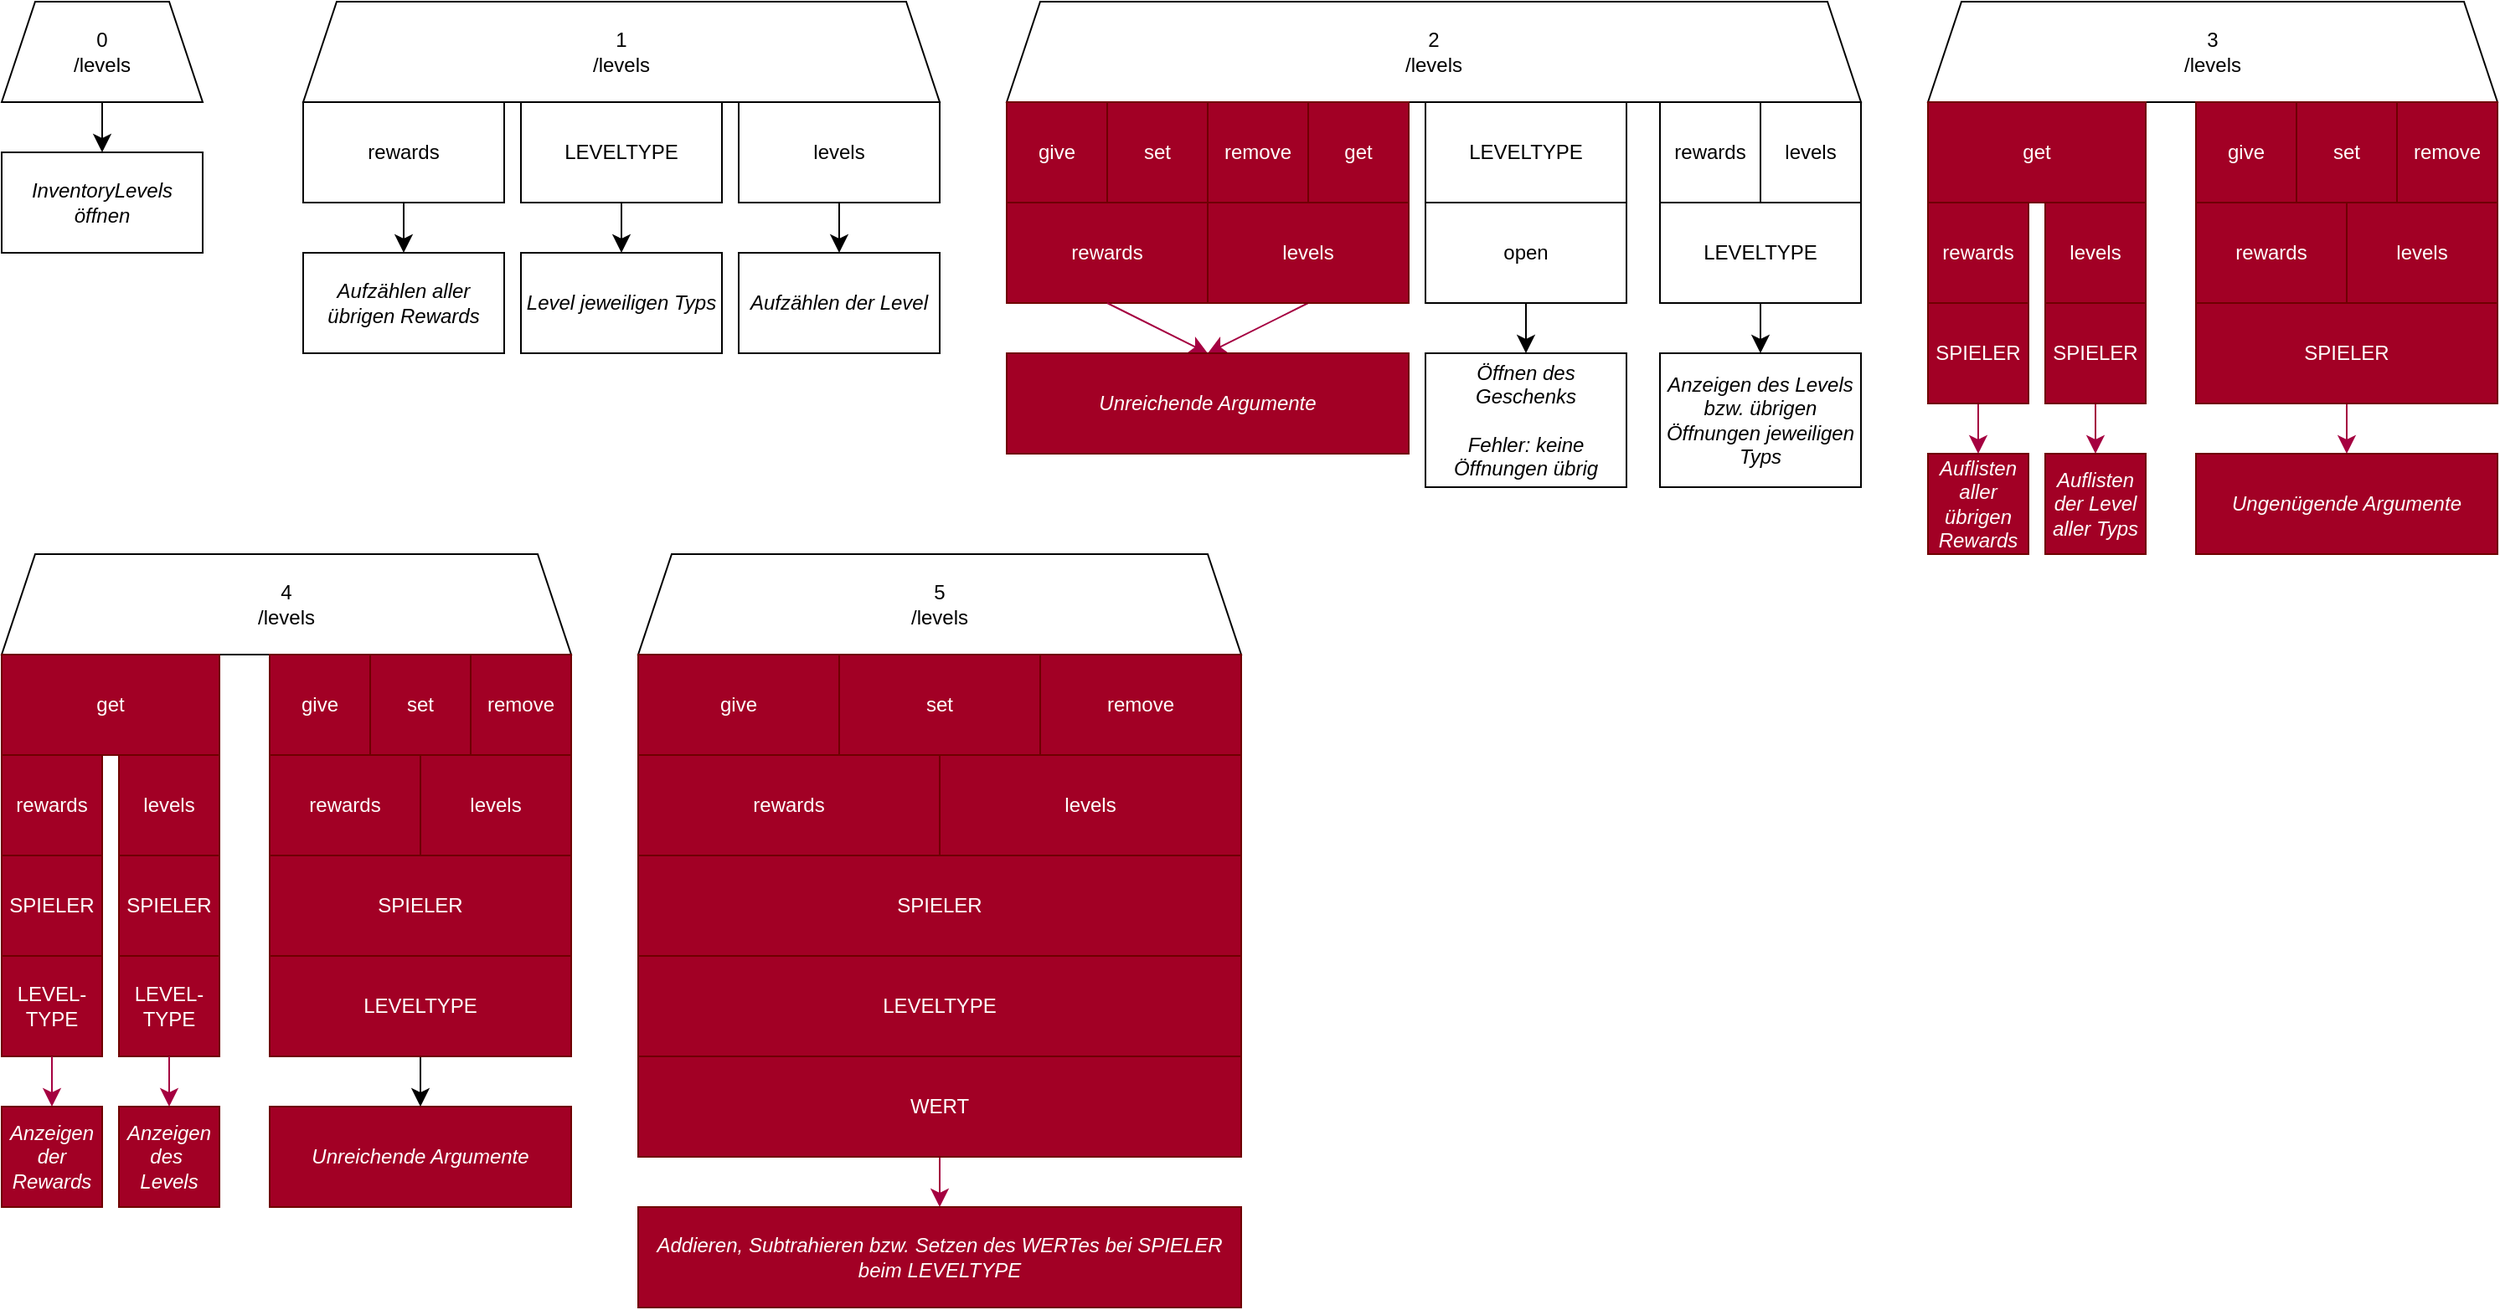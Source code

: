<mxfile version="24.7.8">
  <diagram name="Seite-1" id="RHRnN0LDFux6KRMAhXj8">
    <mxGraphModel dx="1585" dy="1112" grid="1" gridSize="10" guides="1" tooltips="1" connect="1" arrows="1" fold="1" page="0" pageScale="1" pageWidth="827" pageHeight="1169" math="0" shadow="0">
      <root>
        <mxCell id="0" />
        <mxCell id="1" parent="0" />
        <mxCell id="9y4WC29m12KsgQDmxDdr-26" style="edgeStyle=none;curved=1;rounded=0;orthogonalLoop=1;jettySize=auto;html=1;exitX=0.5;exitY=1;exitDx=0;exitDy=0;entryX=0.5;entryY=0;entryDx=0;entryDy=0;fontSize=12;startSize=8;endSize=8;" parent="1" source="9y4WC29m12KsgQDmxDdr-7" target="9y4WC29m12KsgQDmxDdr-14" edge="1">
          <mxGeometry relative="1" as="geometry" />
        </mxCell>
        <mxCell id="9y4WC29m12KsgQDmxDdr-7" value="0&lt;div&gt;/levels&lt;/div&gt;" style="shape=trapezoid;perimeter=trapezoidPerimeter;whiteSpace=wrap;html=1;fixedSize=1;" parent="1" vertex="1">
          <mxGeometry x="-40" y="-330" width="120" height="60" as="geometry" />
        </mxCell>
        <mxCell id="9y4WC29m12KsgQDmxDdr-8" value="1&lt;div&gt;/levels&lt;/div&gt;" style="shape=trapezoid;perimeter=trapezoidPerimeter;whiteSpace=wrap;html=1;fixedSize=1;" parent="1" vertex="1">
          <mxGeometry x="140" y="-330" width="380" height="60" as="geometry" />
        </mxCell>
        <mxCell id="9y4WC29m12KsgQDmxDdr-27" style="edgeStyle=none;curved=1;rounded=0;orthogonalLoop=1;jettySize=auto;html=1;exitX=0.5;exitY=1;exitDx=0;exitDy=0;entryX=0.5;entryY=0;entryDx=0;entryDy=0;fontSize=12;startSize=8;endSize=8;" parent="1" source="9y4WC29m12KsgQDmxDdr-11" target="9y4WC29m12KsgQDmxDdr-16" edge="1">
          <mxGeometry relative="1" as="geometry" />
        </mxCell>
        <mxCell id="9y4WC29m12KsgQDmxDdr-11" value="rewards" style="rounded=0;whiteSpace=wrap;html=1;" parent="1" vertex="1">
          <mxGeometry x="140" y="-270" width="120" height="60" as="geometry" />
        </mxCell>
        <mxCell id="9y4WC29m12KsgQDmxDdr-28" style="edgeStyle=none;curved=1;rounded=0;orthogonalLoop=1;jettySize=auto;html=1;exitX=0.5;exitY=1;exitDx=0;exitDy=0;entryX=0.5;entryY=0;entryDx=0;entryDy=0;fontSize=12;startSize=8;endSize=8;" parent="1" source="9y4WC29m12KsgQDmxDdr-13" target="9y4WC29m12KsgQDmxDdr-17" edge="1">
          <mxGeometry relative="1" as="geometry" />
        </mxCell>
        <mxCell id="9y4WC29m12KsgQDmxDdr-13" value="LEVELTYPE" style="rounded=0;whiteSpace=wrap;html=1;" parent="1" vertex="1">
          <mxGeometry x="270" y="-270" width="120" height="60" as="geometry" />
        </mxCell>
        <mxCell id="9y4WC29m12KsgQDmxDdr-14" value="&lt;i&gt;InventoryLevels öffnen&lt;/i&gt;" style="rounded=0;whiteSpace=wrap;html=1;" parent="1" vertex="1">
          <mxGeometry x="-40" y="-240" width="120" height="60" as="geometry" />
        </mxCell>
        <mxCell id="9y4WC29m12KsgQDmxDdr-29" style="edgeStyle=none;curved=1;rounded=0;orthogonalLoop=1;jettySize=auto;html=1;exitX=0.5;exitY=1;exitDx=0;exitDy=0;entryX=0.5;entryY=0;entryDx=0;entryDy=0;fontSize=12;startSize=8;endSize=8;" parent="1" source="9y4WC29m12KsgQDmxDdr-15" target="9y4WC29m12KsgQDmxDdr-18" edge="1">
          <mxGeometry relative="1" as="geometry" />
        </mxCell>
        <mxCell id="9y4WC29m12KsgQDmxDdr-15" value="levels" style="rounded=0;whiteSpace=wrap;html=1;" parent="1" vertex="1">
          <mxGeometry x="400" y="-270" width="120" height="60" as="geometry" />
        </mxCell>
        <mxCell id="9y4WC29m12KsgQDmxDdr-16" value="&lt;i&gt;Aufzählen aller übrigen Rewards&lt;/i&gt;" style="rounded=0;whiteSpace=wrap;html=1;" parent="1" vertex="1">
          <mxGeometry x="140" y="-180" width="120" height="60" as="geometry" />
        </mxCell>
        <mxCell id="9y4WC29m12KsgQDmxDdr-17" value="&lt;i&gt;Level jeweiligen Typs&lt;/i&gt;" style="rounded=0;whiteSpace=wrap;html=1;" parent="1" vertex="1">
          <mxGeometry x="270" y="-180" width="120" height="60" as="geometry" />
        </mxCell>
        <mxCell id="9y4WC29m12KsgQDmxDdr-18" value="&lt;i&gt;Aufzählen der Level&lt;/i&gt;" style="rounded=0;whiteSpace=wrap;html=1;" parent="1" vertex="1">
          <mxGeometry x="400" y="-180" width="120" height="60" as="geometry" />
        </mxCell>
        <mxCell id="9y4WC29m12KsgQDmxDdr-19" value="&lt;div&gt;2&lt;/div&gt;&lt;div&gt;/levels&lt;/div&gt;" style="shape=trapezoid;perimeter=trapezoidPerimeter;whiteSpace=wrap;html=1;fixedSize=1;" parent="1" vertex="1">
          <mxGeometry x="560" y="-330" width="510" height="60" as="geometry" />
        </mxCell>
        <mxCell id="9y4WC29m12KsgQDmxDdr-20" value="give" style="rounded=0;whiteSpace=wrap;html=1;fillColor=#a20025;fontColor=#ffffff;strokeColor=#6F0000;" parent="1" vertex="1">
          <mxGeometry x="560" y="-270" width="60" height="60" as="geometry" />
        </mxCell>
        <mxCell id="9y4WC29m12KsgQDmxDdr-33" value="set" style="rounded=0;whiteSpace=wrap;html=1;fillColor=#a20025;fontColor=#ffffff;strokeColor=#6F0000;" parent="1" vertex="1">
          <mxGeometry x="620" y="-270" width="60" height="60" as="geometry" />
        </mxCell>
        <mxCell id="9y4WC29m12KsgQDmxDdr-34" value="remove" style="rounded=0;whiteSpace=wrap;html=1;fillColor=#a20025;fontColor=#ffffff;strokeColor=#6F0000;" parent="1" vertex="1">
          <mxGeometry x="680" y="-270" width="60" height="60" as="geometry" />
        </mxCell>
        <mxCell id="9y4WC29m12KsgQDmxDdr-35" value="get" style="rounded=0;whiteSpace=wrap;html=1;fillColor=#a20025;fontColor=#ffffff;strokeColor=#6F0000;" parent="1" vertex="1">
          <mxGeometry x="740" y="-270" width="60" height="60" as="geometry" />
        </mxCell>
        <mxCell id="9y4WC29m12KsgQDmxDdr-51" value="LEVELTYPE" style="rounded=0;whiteSpace=wrap;html=1;" parent="1" vertex="1">
          <mxGeometry x="810" y="-270" width="120" height="60" as="geometry" />
        </mxCell>
        <mxCell id="9y4WC29m12KsgQDmxDdr-53" value="&lt;div&gt;rewards&lt;/div&gt;" style="rounded=0;whiteSpace=wrap;html=1;fillColor=#a20025;fontColor=#ffffff;strokeColor=#6F0000;" parent="1" vertex="1">
          <mxGeometry x="560" y="-210" width="120" height="60" as="geometry" />
        </mxCell>
        <mxCell id="9y4WC29m12KsgQDmxDdr-57" style="edgeStyle=none;curved=1;rounded=0;orthogonalLoop=1;jettySize=auto;html=1;exitX=0.5;exitY=1;exitDx=0;exitDy=0;entryX=0.5;entryY=0;entryDx=0;entryDy=0;fontSize=12;startSize=8;endSize=8;fillColor=#d80073;strokeColor=#A50040;" parent="1" source="9y4WC29m12KsgQDmxDdr-54" target="9y4WC29m12KsgQDmxDdr-56" edge="1">
          <mxGeometry relative="1" as="geometry" />
        </mxCell>
        <mxCell id="9y4WC29m12KsgQDmxDdr-54" value="&lt;div&gt;levels&lt;/div&gt;" style="rounded=0;whiteSpace=wrap;html=1;fillColor=#a20025;fontColor=#ffffff;strokeColor=#6F0000;" parent="1" vertex="1">
          <mxGeometry x="680" y="-210" width="120" height="60" as="geometry" />
        </mxCell>
        <mxCell id="9y4WC29m12KsgQDmxDdr-55" style="edgeStyle=none;curved=1;rounded=0;orthogonalLoop=1;jettySize=auto;html=1;exitX=0.5;exitY=1;exitDx=0;exitDy=0;entryX=0.5;entryY=0;entryDx=0;entryDy=0;fontSize=12;startSize=8;endSize=8;fillColor=#d80073;strokeColor=#A50040;" parent="1" target="9y4WC29m12KsgQDmxDdr-56" edge="1">
          <mxGeometry relative="1" as="geometry">
            <mxPoint x="620" y="-150" as="sourcePoint" />
          </mxGeometry>
        </mxCell>
        <mxCell id="9y4WC29m12KsgQDmxDdr-56" value="&lt;i&gt;Unreichende Argumente&lt;/i&gt;" style="rounded=0;whiteSpace=wrap;html=1;fillColor=#a20025;fontColor=#ffffff;strokeColor=#6F0000;" parent="1" vertex="1">
          <mxGeometry x="560" y="-120" width="240" height="60" as="geometry" />
        </mxCell>
        <mxCell id="9y4WC29m12KsgQDmxDdr-60" style="edgeStyle=none;curved=1;rounded=0;orthogonalLoop=1;jettySize=auto;html=1;exitX=0.5;exitY=1;exitDx=0;exitDy=0;entryX=0.5;entryY=0;entryDx=0;entryDy=0;fontSize=12;startSize=8;endSize=8;" parent="1" source="9y4WC29m12KsgQDmxDdr-58" target="9y4WC29m12KsgQDmxDdr-59" edge="1">
          <mxGeometry relative="1" as="geometry" />
        </mxCell>
        <mxCell id="9y4WC29m12KsgQDmxDdr-58" value="open" style="rounded=0;whiteSpace=wrap;html=1;" parent="1" vertex="1">
          <mxGeometry x="810" y="-210" width="120" height="60" as="geometry" />
        </mxCell>
        <mxCell id="9y4WC29m12KsgQDmxDdr-59" value="&lt;i&gt;Öffnen des Geschenks&lt;br&gt;&lt;br&gt;Fehler: keine Öffnungen übrig&lt;/i&gt;" style="rounded=0;whiteSpace=wrap;html=1;" parent="1" vertex="1">
          <mxGeometry x="810" y="-120" width="120" height="80" as="geometry" />
        </mxCell>
        <mxCell id="9y4WC29m12KsgQDmxDdr-61" value="&lt;div&gt;3&lt;/div&gt;&lt;div&gt;/levels&lt;/div&gt;" style="shape=trapezoid;perimeter=trapezoidPerimeter;whiteSpace=wrap;html=1;fixedSize=1;" parent="1" vertex="1">
          <mxGeometry x="1110" y="-330" width="340" height="60" as="geometry" />
        </mxCell>
        <mxCell id="9y4WC29m12KsgQDmxDdr-67" value="&lt;div&gt;rewards&lt;/div&gt;" style="rounded=0;whiteSpace=wrap;html=1;fillColor=#a20025;fontColor=#ffffff;strokeColor=#6F0000;" parent="1" vertex="1">
          <mxGeometry x="1110" y="-210" width="60" height="60" as="geometry" />
        </mxCell>
        <mxCell id="9y4WC29m12KsgQDmxDdr-69" value="&lt;div&gt;levels&lt;/div&gt;" style="rounded=0;whiteSpace=wrap;html=1;fillColor=#a20025;fontColor=#ffffff;strokeColor=#6F0000;" parent="1" vertex="1">
          <mxGeometry x="1180" y="-210" width="60" height="60" as="geometry" />
        </mxCell>
        <mxCell id="9y4WC29m12KsgQDmxDdr-87" style="edgeStyle=none;curved=1;rounded=0;orthogonalLoop=1;jettySize=auto;html=1;exitX=0.5;exitY=1;exitDx=0;exitDy=0;entryX=0.5;entryY=0;entryDx=0;entryDy=0;fontSize=12;startSize=8;endSize=8;fillColor=#d80073;strokeColor=#A50040;" parent="1" source="9y4WC29m12KsgQDmxDdr-75" target="9y4WC29m12KsgQDmxDdr-84" edge="1">
          <mxGeometry relative="1" as="geometry" />
        </mxCell>
        <mxCell id="9y4WC29m12KsgQDmxDdr-75" value="&lt;div&gt;SPIELER&lt;/div&gt;" style="rounded=0;whiteSpace=wrap;html=1;fillColor=#a20025;fontColor=#ffffff;strokeColor=#6F0000;" parent="1" vertex="1">
          <mxGeometry x="1110" y="-150" width="60" height="60" as="geometry" />
        </mxCell>
        <mxCell id="9y4WC29m12KsgQDmxDdr-92" style="edgeStyle=none;curved=1;rounded=0;orthogonalLoop=1;jettySize=auto;html=1;exitX=0.5;exitY=1;exitDx=0;exitDy=0;entryX=0.5;entryY=0;entryDx=0;entryDy=0;fontSize=12;startSize=8;endSize=8;fillColor=#d80073;strokeColor=#A50040;" parent="1" source="9y4WC29m12KsgQDmxDdr-79" target="9y4WC29m12KsgQDmxDdr-91" edge="1">
          <mxGeometry relative="1" as="geometry" />
        </mxCell>
        <mxCell id="9y4WC29m12KsgQDmxDdr-79" value="&lt;div&gt;SPIELER&lt;/div&gt;" style="rounded=0;whiteSpace=wrap;html=1;fillColor=#a20025;fontColor=#ffffff;strokeColor=#6F0000;" parent="1" vertex="1">
          <mxGeometry x="1270" y="-150" width="180" height="60" as="geometry" />
        </mxCell>
        <mxCell id="9y4WC29m12KsgQDmxDdr-80" value="give" style="rounded=0;whiteSpace=wrap;html=1;fillColor=#a20025;fontColor=#ffffff;strokeColor=#6F0000;" parent="1" vertex="1">
          <mxGeometry x="1270" y="-270" width="60" height="60" as="geometry" />
        </mxCell>
        <mxCell id="9y4WC29m12KsgQDmxDdr-81" value="set" style="rounded=0;whiteSpace=wrap;html=1;fillColor=#a20025;fontColor=#ffffff;strokeColor=#6F0000;" parent="1" vertex="1">
          <mxGeometry x="1330" y="-270" width="60" height="60" as="geometry" />
        </mxCell>
        <mxCell id="9y4WC29m12KsgQDmxDdr-82" value="remove" style="rounded=0;whiteSpace=wrap;html=1;fillColor=#a20025;fontColor=#ffffff;strokeColor=#6F0000;" parent="1" vertex="1">
          <mxGeometry x="1390" y="-270" width="60" height="60" as="geometry" />
        </mxCell>
        <mxCell id="9y4WC29m12KsgQDmxDdr-83" value="get" style="rounded=0;whiteSpace=wrap;html=1;fillColor=#a20025;fontColor=#ffffff;strokeColor=#6F0000;" parent="1" vertex="1">
          <mxGeometry x="1110" y="-270" width="130" height="60" as="geometry" />
        </mxCell>
        <mxCell id="9y4WC29m12KsgQDmxDdr-84" value="&lt;i&gt;Auflisten aller übrigen Rewards&lt;/i&gt;" style="rounded=0;whiteSpace=wrap;html=1;fillColor=#a20025;fontColor=#ffffff;strokeColor=#6F0000;" parent="1" vertex="1">
          <mxGeometry x="1110" y="-60" width="60" height="60" as="geometry" />
        </mxCell>
        <mxCell id="9y4WC29m12KsgQDmxDdr-85" value="&lt;i&gt;Auflisten der Level aller Typs&lt;/i&gt;" style="rounded=0;whiteSpace=wrap;html=1;fillColor=#a20025;fontColor=#ffffff;strokeColor=#6F0000;" parent="1" vertex="1">
          <mxGeometry x="1180" y="-60" width="60" height="60" as="geometry" />
        </mxCell>
        <mxCell id="9y4WC29m12KsgQDmxDdr-88" style="edgeStyle=none;curved=1;rounded=0;orthogonalLoop=1;jettySize=auto;html=1;exitX=0.5;exitY=1;exitDx=0;exitDy=0;entryX=0.5;entryY=0;entryDx=0;entryDy=0;fontSize=12;startSize=8;endSize=8;fillColor=#d80073;strokeColor=#A50040;" parent="1" source="9y4WC29m12KsgQDmxDdr-86" target="9y4WC29m12KsgQDmxDdr-85" edge="1">
          <mxGeometry relative="1" as="geometry" />
        </mxCell>
        <mxCell id="9y4WC29m12KsgQDmxDdr-86" value="&lt;div&gt;SPIELER&lt;/div&gt;" style="rounded=0;whiteSpace=wrap;html=1;fillColor=#a20025;fontColor=#ffffff;strokeColor=#6F0000;" parent="1" vertex="1">
          <mxGeometry x="1180" y="-150" width="60" height="60" as="geometry" />
        </mxCell>
        <mxCell id="9y4WC29m12KsgQDmxDdr-89" value="&lt;div&gt;rewards&lt;/div&gt;" style="rounded=0;whiteSpace=wrap;html=1;fillColor=#a20025;fontColor=#ffffff;strokeColor=#6F0000;" parent="1" vertex="1">
          <mxGeometry x="1270" y="-210" width="90" height="60" as="geometry" />
        </mxCell>
        <mxCell id="9y4WC29m12KsgQDmxDdr-90" value="&lt;div&gt;levels&lt;/div&gt;" style="rounded=0;whiteSpace=wrap;html=1;fillColor=#a20025;fontColor=#ffffff;strokeColor=#6F0000;" parent="1" vertex="1">
          <mxGeometry x="1360" y="-210" width="90" height="60" as="geometry" />
        </mxCell>
        <mxCell id="9y4WC29m12KsgQDmxDdr-91" value="&lt;i&gt;Ungenügende Argumente&lt;/i&gt;" style="rounded=0;whiteSpace=wrap;html=1;fillColor=#a20025;fontColor=#ffffff;strokeColor=#6F0000;" parent="1" vertex="1">
          <mxGeometry x="1270" y="-60" width="180" height="60" as="geometry" />
        </mxCell>
        <mxCell id="9y4WC29m12KsgQDmxDdr-93" value="&lt;div&gt;4&lt;/div&gt;&lt;div&gt;/levels&lt;/div&gt;" style="shape=trapezoid;perimeter=trapezoidPerimeter;whiteSpace=wrap;html=1;fixedSize=1;" parent="1" vertex="1">
          <mxGeometry x="-40" width="340" height="60" as="geometry" />
        </mxCell>
        <mxCell id="9y4WC29m12KsgQDmxDdr-94" value="&lt;div&gt;rewards&lt;/div&gt;" style="rounded=0;whiteSpace=wrap;html=1;fillColor=#a20025;fontColor=#ffffff;strokeColor=#6F0000;" parent="1" vertex="1">
          <mxGeometry x="-40" y="120" width="60" height="60" as="geometry" />
        </mxCell>
        <mxCell id="9y4WC29m12KsgQDmxDdr-95" value="&lt;div&gt;levels&lt;/div&gt;" style="rounded=0;whiteSpace=wrap;html=1;fillColor=#a20025;fontColor=#ffffff;strokeColor=#6F0000;" parent="1" vertex="1">
          <mxGeometry x="30" y="120" width="60" height="60" as="geometry" />
        </mxCell>
        <mxCell id="9y4WC29m12KsgQDmxDdr-97" value="&lt;div&gt;SPIELER&lt;/div&gt;" style="rounded=0;whiteSpace=wrap;html=1;fillColor=#a20025;fontColor=#ffffff;strokeColor=#6F0000;" parent="1" vertex="1">
          <mxGeometry x="-40" y="180" width="60" height="60" as="geometry" />
        </mxCell>
        <mxCell id="9y4WC29m12KsgQDmxDdr-99" value="&lt;div&gt;SPIELER&lt;/div&gt;" style="rounded=0;whiteSpace=wrap;html=1;fillColor=#a20025;fontColor=#ffffff;strokeColor=#6F0000;" parent="1" vertex="1">
          <mxGeometry x="120" y="180" width="180" height="60" as="geometry" />
        </mxCell>
        <mxCell id="9y4WC29m12KsgQDmxDdr-100" value="give" style="rounded=0;whiteSpace=wrap;html=1;fillColor=#a20025;fontColor=#ffffff;strokeColor=#6F0000;" parent="1" vertex="1">
          <mxGeometry x="120" y="60" width="60" height="60" as="geometry" />
        </mxCell>
        <mxCell id="9y4WC29m12KsgQDmxDdr-101" value="set" style="rounded=0;whiteSpace=wrap;html=1;fillColor=#a20025;fontColor=#ffffff;strokeColor=#6F0000;" parent="1" vertex="1">
          <mxGeometry x="180" y="60" width="60" height="60" as="geometry" />
        </mxCell>
        <mxCell id="9y4WC29m12KsgQDmxDdr-102" value="remove" style="rounded=0;whiteSpace=wrap;html=1;fillColor=#a20025;fontColor=#ffffff;strokeColor=#6F0000;" parent="1" vertex="1">
          <mxGeometry x="240" y="60" width="60" height="60" as="geometry" />
        </mxCell>
        <mxCell id="9y4WC29m12KsgQDmxDdr-103" value="get" style="rounded=0;whiteSpace=wrap;html=1;fillColor=#a20025;fontColor=#ffffff;strokeColor=#6F0000;" parent="1" vertex="1">
          <mxGeometry x="-40" y="60" width="130" height="60" as="geometry" />
        </mxCell>
        <mxCell id="9y4WC29m12KsgQDmxDdr-107" value="&lt;div&gt;SPIELER&lt;/div&gt;" style="rounded=0;whiteSpace=wrap;html=1;fillColor=#a20025;fontColor=#ffffff;strokeColor=#6F0000;" parent="1" vertex="1">
          <mxGeometry x="30" y="180" width="60" height="60" as="geometry" />
        </mxCell>
        <mxCell id="9y4WC29m12KsgQDmxDdr-108" value="&lt;div&gt;rewards&lt;/div&gt;" style="rounded=0;whiteSpace=wrap;html=1;fillColor=#a20025;fontColor=#ffffff;strokeColor=#6F0000;" parent="1" vertex="1">
          <mxGeometry x="120" y="120" width="90" height="60" as="geometry" />
        </mxCell>
        <mxCell id="9y4WC29m12KsgQDmxDdr-109" value="&lt;div&gt;levels&lt;/div&gt;" style="rounded=0;whiteSpace=wrap;html=1;fillColor=#a20025;fontColor=#ffffff;strokeColor=#6F0000;" parent="1" vertex="1">
          <mxGeometry x="210" y="120" width="90" height="60" as="geometry" />
        </mxCell>
        <mxCell id="9y4WC29m12KsgQDmxDdr-111" value="&lt;div&gt;LEVEL-&lt;/div&gt;&lt;div&gt;TYPE&lt;/div&gt;" style="rounded=0;whiteSpace=wrap;html=1;fillColor=#a20025;fontColor=#ffffff;strokeColor=#6F0000;" parent="1" vertex="1">
          <mxGeometry x="-40" y="240" width="60" height="60" as="geometry" />
        </mxCell>
        <mxCell id="9y4WC29m12KsgQDmxDdr-112" value="&lt;div&gt;LEVEL-&lt;/div&gt;&lt;div&gt;TYPE&lt;/div&gt;" style="rounded=0;whiteSpace=wrap;html=1;fillColor=#a20025;fontColor=#ffffff;strokeColor=#6F0000;" parent="1" vertex="1">
          <mxGeometry x="30" y="240" width="60" height="60" as="geometry" />
        </mxCell>
        <mxCell id="9y4WC29m12KsgQDmxDdr-113" style="edgeStyle=none;curved=1;rounded=0;orthogonalLoop=1;jettySize=auto;html=1;exitX=0.5;exitY=1;exitDx=0;exitDy=0;entryX=0.5;entryY=0;entryDx=0;entryDy=0;fontSize=12;startSize=8;endSize=8;fillColor=#d80073;strokeColor=#A50040;" parent="1" target="9y4WC29m12KsgQDmxDdr-114" edge="1">
          <mxGeometry relative="1" as="geometry">
            <mxPoint x="-10" y="300" as="sourcePoint" />
          </mxGeometry>
        </mxCell>
        <mxCell id="9y4WC29m12KsgQDmxDdr-114" value="&lt;i&gt;Anzeigen der Rewards&lt;/i&gt;" style="rounded=0;whiteSpace=wrap;html=1;fillColor=#a20025;fontColor=#ffffff;strokeColor=#6F0000;" parent="1" vertex="1">
          <mxGeometry x="-40" y="330" width="60" height="60" as="geometry" />
        </mxCell>
        <mxCell id="9y4WC29m12KsgQDmxDdr-115" value="&lt;i&gt;Anzeigen des&amp;nbsp;&lt;/i&gt;&lt;div&gt;&lt;i&gt;Levels&lt;/i&gt;&lt;/div&gt;" style="rounded=0;whiteSpace=wrap;html=1;fillColor=#a20025;fontColor=#ffffff;strokeColor=#6F0000;" parent="1" vertex="1">
          <mxGeometry x="30" y="330" width="60" height="60" as="geometry" />
        </mxCell>
        <mxCell id="9y4WC29m12KsgQDmxDdr-116" style="edgeStyle=none;curved=1;rounded=0;orthogonalLoop=1;jettySize=auto;html=1;exitX=0.5;exitY=1;exitDx=0;exitDy=0;entryX=0.5;entryY=0;entryDx=0;entryDy=0;fontSize=12;startSize=8;endSize=8;fillColor=#d80073;strokeColor=#A50040;" parent="1" target="9y4WC29m12KsgQDmxDdr-115" edge="1">
          <mxGeometry relative="1" as="geometry">
            <mxPoint x="60" y="300" as="sourcePoint" />
          </mxGeometry>
        </mxCell>
        <mxCell id="Jd8dW-IdRmV-ERQ0-P9H-7" style="edgeStyle=none;curved=1;rounded=0;orthogonalLoop=1;jettySize=auto;html=1;exitX=0.5;exitY=1;exitDx=0;exitDy=0;entryX=0.5;entryY=0;entryDx=0;entryDy=0;fontSize=12;startSize=8;endSize=8;" edge="1" parent="1" source="9y4WC29m12KsgQDmxDdr-117" target="Jd8dW-IdRmV-ERQ0-P9H-6">
          <mxGeometry relative="1" as="geometry" />
        </mxCell>
        <mxCell id="9y4WC29m12KsgQDmxDdr-117" value="&lt;div&gt;LEVELTYPE&lt;/div&gt;" style="rounded=0;whiteSpace=wrap;html=1;fillColor=#a20025;fontColor=#ffffff;strokeColor=#6F0000;" parent="1" vertex="1">
          <mxGeometry x="120" y="240" width="180" height="60" as="geometry" />
        </mxCell>
        <mxCell id="9y4WC29m12KsgQDmxDdr-118" style="edgeStyle=none;curved=1;rounded=0;orthogonalLoop=1;jettySize=auto;html=1;exitX=0.5;exitY=1;exitDx=0;exitDy=0;entryX=0.5;entryY=0;entryDx=0;entryDy=0;fontSize=12;startSize=8;endSize=8;fillColor=#d80073;strokeColor=#A50040;" parent="1" target="9y4WC29m12KsgQDmxDdr-119" edge="1">
          <mxGeometry relative="1" as="geometry">
            <mxPoint x="520" y="360" as="sourcePoint" />
          </mxGeometry>
        </mxCell>
        <mxCell id="9y4WC29m12KsgQDmxDdr-119" value="&lt;i&gt;Addieren, Subtrahieren bzw. Setzen des WERTes bei SPIELER beim LEVELTYPE&lt;/i&gt;" style="rounded=0;whiteSpace=wrap;html=1;fillColor=#a20025;fontColor=#ffffff;strokeColor=#6F0000;" parent="1" vertex="1">
          <mxGeometry x="340" y="390" width="360" height="60" as="geometry" />
        </mxCell>
        <mxCell id="9y4WC29m12KsgQDmxDdr-120" value="&lt;div&gt;5&lt;/div&gt;&lt;div&gt;/levels&lt;/div&gt;" style="shape=trapezoid;perimeter=trapezoidPerimeter;whiteSpace=wrap;html=1;fixedSize=1;" parent="1" vertex="1">
          <mxGeometry x="340" width="360" height="60" as="geometry" />
        </mxCell>
        <mxCell id="9y4WC29m12KsgQDmxDdr-124" value="&lt;div&gt;SPIELER&lt;/div&gt;" style="rounded=0;whiteSpace=wrap;html=1;fillColor=#a20025;fontColor=#ffffff;strokeColor=#6F0000;" parent="1" vertex="1">
          <mxGeometry x="340" y="180" width="360" height="60" as="geometry" />
        </mxCell>
        <mxCell id="9y4WC29m12KsgQDmxDdr-125" value="give" style="rounded=0;whiteSpace=wrap;html=1;fillColor=#a20025;fontColor=#ffffff;strokeColor=#6F0000;" parent="1" vertex="1">
          <mxGeometry x="340" y="60" width="120" height="60" as="geometry" />
        </mxCell>
        <mxCell id="9y4WC29m12KsgQDmxDdr-126" value="set" style="rounded=0;whiteSpace=wrap;html=1;fillColor=#a20025;fontColor=#ffffff;strokeColor=#6F0000;" parent="1" vertex="1">
          <mxGeometry x="460" y="60" width="120" height="60" as="geometry" />
        </mxCell>
        <mxCell id="9y4WC29m12KsgQDmxDdr-127" value="remove" style="rounded=0;whiteSpace=wrap;html=1;fillColor=#a20025;fontColor=#ffffff;strokeColor=#6F0000;" parent="1" vertex="1">
          <mxGeometry x="580" y="60" width="120" height="60" as="geometry" />
        </mxCell>
        <mxCell id="9y4WC29m12KsgQDmxDdr-130" value="&lt;div&gt;rewards&lt;/div&gt;" style="rounded=0;whiteSpace=wrap;html=1;fillColor=#a20025;fontColor=#ffffff;strokeColor=#6F0000;" parent="1" vertex="1">
          <mxGeometry x="340" y="120" width="180" height="60" as="geometry" />
        </mxCell>
        <mxCell id="9y4WC29m12KsgQDmxDdr-131" value="&lt;div&gt;levels&lt;/div&gt;" style="rounded=0;whiteSpace=wrap;html=1;fillColor=#a20025;fontColor=#ffffff;strokeColor=#6F0000;" parent="1" vertex="1">
          <mxGeometry x="520" y="120" width="180" height="60" as="geometry" />
        </mxCell>
        <mxCell id="9y4WC29m12KsgQDmxDdr-138" value="&lt;div&gt;LEVELTYPE&lt;/div&gt;" style="rounded=0;whiteSpace=wrap;html=1;fillColor=#a20025;fontColor=#ffffff;strokeColor=#6F0000;" parent="1" vertex="1">
          <mxGeometry x="340" y="240" width="360" height="60" as="geometry" />
        </mxCell>
        <mxCell id="9y4WC29m12KsgQDmxDdr-142" value="&lt;div&gt;WERT&lt;/div&gt;" style="rounded=0;whiteSpace=wrap;html=1;fillColor=#a20025;fontColor=#ffffff;strokeColor=#6F0000;" parent="1" vertex="1">
          <mxGeometry x="340" y="300" width="360" height="60" as="geometry" />
        </mxCell>
        <mxCell id="Jd8dW-IdRmV-ERQ0-P9H-1" value="rewards" style="rounded=0;whiteSpace=wrap;html=1;" vertex="1" parent="1">
          <mxGeometry x="950" y="-270" width="60" height="60" as="geometry" />
        </mxCell>
        <mxCell id="Jd8dW-IdRmV-ERQ0-P9H-2" style="edgeStyle=none;curved=1;rounded=0;orthogonalLoop=1;jettySize=auto;html=1;exitX=0.5;exitY=1;exitDx=0;exitDy=0;entryX=0.5;entryY=0;entryDx=0;entryDy=0;fontSize=12;startSize=8;endSize=8;" edge="1" parent="1" source="Jd8dW-IdRmV-ERQ0-P9H-3" target="Jd8dW-IdRmV-ERQ0-P9H-4">
          <mxGeometry relative="1" as="geometry" />
        </mxCell>
        <mxCell id="Jd8dW-IdRmV-ERQ0-P9H-3" value="LEVELTYPE" style="rounded=0;whiteSpace=wrap;html=1;" vertex="1" parent="1">
          <mxGeometry x="950" y="-210" width="120" height="60" as="geometry" />
        </mxCell>
        <mxCell id="Jd8dW-IdRmV-ERQ0-P9H-4" value="&lt;i&gt;Anzeigen des Levels bzw. übrigen Öffnungen jeweiligen Typs&lt;/i&gt;" style="rounded=0;whiteSpace=wrap;html=1;" vertex="1" parent="1">
          <mxGeometry x="950" y="-120" width="120" height="80" as="geometry" />
        </mxCell>
        <mxCell id="Jd8dW-IdRmV-ERQ0-P9H-5" value="levels" style="rounded=0;whiteSpace=wrap;html=1;" vertex="1" parent="1">
          <mxGeometry x="1010" y="-270" width="60" height="60" as="geometry" />
        </mxCell>
        <mxCell id="Jd8dW-IdRmV-ERQ0-P9H-6" value="&lt;i&gt;Unreichende Argumente&lt;/i&gt;" style="rounded=0;whiteSpace=wrap;html=1;fillColor=#a20025;fontColor=#ffffff;strokeColor=#6F0000;" vertex="1" parent="1">
          <mxGeometry x="120" y="330" width="180" height="60" as="geometry" />
        </mxCell>
      </root>
    </mxGraphModel>
  </diagram>
</mxfile>
